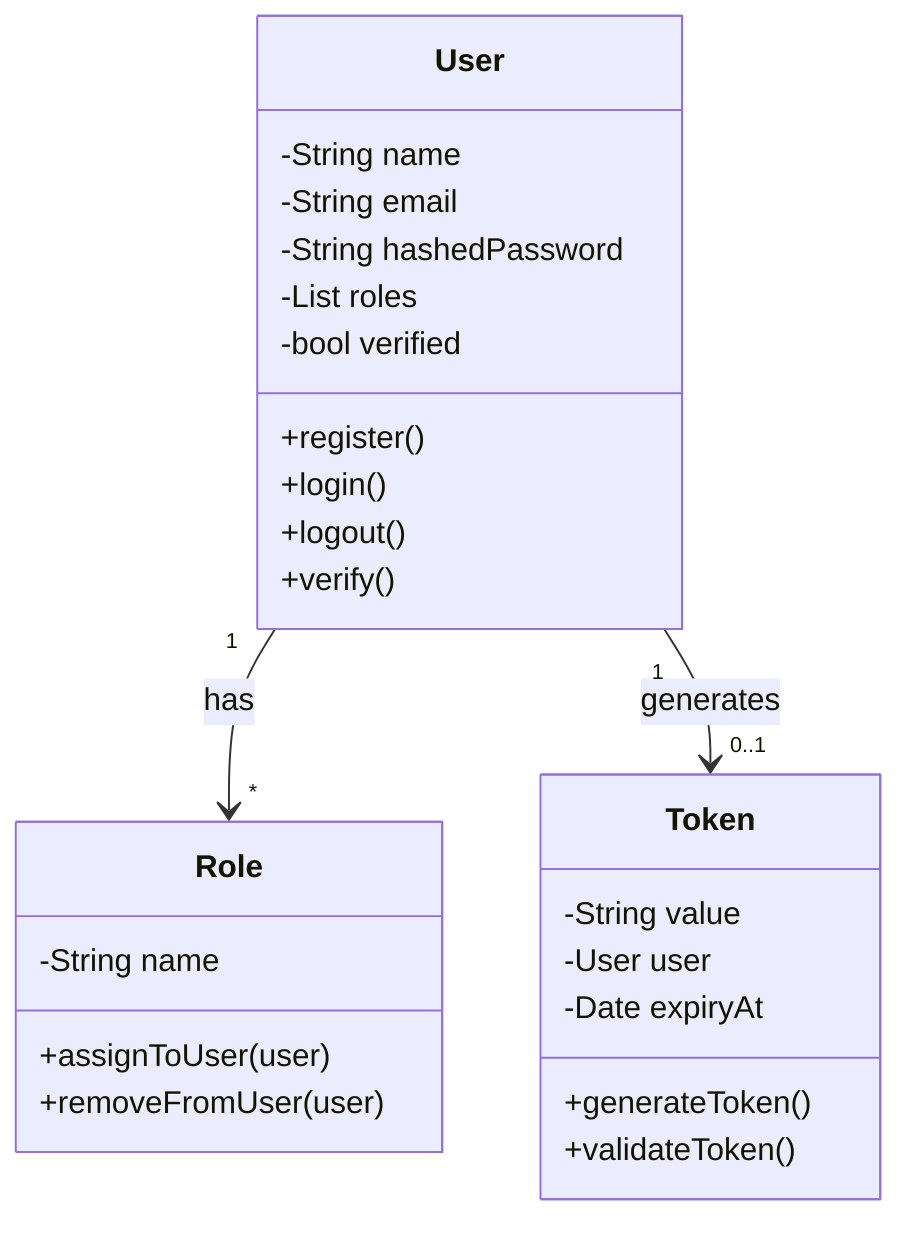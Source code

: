 classDiagram
  class User {
      -String name
      -String email
      -String hashedPassword
      -List<Role> roles
      -bool verified
      +register()
      +login()
      +logout()
      +verify()
  }
  
  class Role {
      -String name
      +assignToUser(user)
      +removeFromUser(user)
  }
  
  class Token {
      -String value
      -User user
      -Date expiryAt
      +generateToken()
      +validateToken()
  }
  
  User "1" --> "*" Role : has
  User "1" --> "0..1" Token : generates